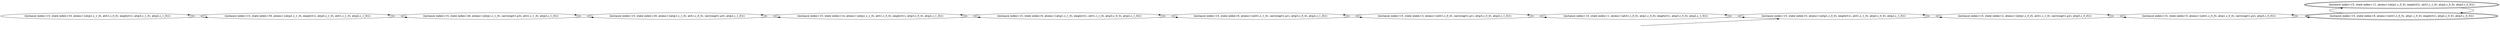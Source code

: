 digraph {
rankdir="LR"
s33[label="(instance index=15, state index=33, atoms={at(p1,c_1_0), at(t1,c_0_0), empty(t1), at(p3,c_1_0), at(p2,c_1_0)})"]
s30[label="(instance index=15, state index=30, atoms={at(p1,c_1_0), empty(t1), at(p3,c_1_0), at(t1,c_1_0), at(p2,c_1_0)})"]
s26[label="(instance index=15, state index=26, atoms={at(p1,c_1_0), carrying(t1,p3), at(t1,c_1_0), at(p2,c_1_0)})"]
s20[label="(instance index=15, state index=20, atoms={at(p1,c_1_0), at(t1,c_0_0), carrying(t1,p3), at(p2,c_1_0)})"]
s14[label="(instance index=15, state index=14, atoms={at(p1,c_1_0), at(t1,c_0_0), empty(t1), at(p3,c_0_0), at(p2,c_1_0)})"]
s9[label="(instance index=15, state index=9, atoms={at(p1,c_1_0), empty(t1), at(t1,c_1_0), at(p3,c_0_0), at(p2,c_1_0)})"]
s6[label="(instance index=15, state index=6, atoms={at(t1,c_1_0), carrying(t1,p1), at(p3,c_0_0), at(p2,c_1_0)})"]
s3[label="(instance index=15, state index=3, atoms={at(t1,c_0_0), carrying(t1,p1), at(p3,c_0_0), at(p2,c_1_0)})"]
s1[label="(instance index=15, state index=1, atoms={at(t1,c_0_0), at(p1,c_0_0), empty(t1), at(p3,c_0_0), at(p2,c_1_0)})"]
s0[label="(instance index=15, state index=0, atoms={at(p1,c_0_0), empty(t1), at(t1,c_1_0), at(p3,c_0_0), at(p2,c_1_0)})"]
s2[label="(instance index=15, state index=2, atoms={at(p1,c_0_0), at(t1,c_1_0), carrying(t1,p2), at(p3,c_0_0)})"]
s5[label="(instance index=15, state index=5, atoms={at(t1,c_0_0), at(p1,c_0_0), carrying(t1,p2), at(p3,c_0_0)})"]
s11[peripheries=2,label="(instance index=15, state index=11, atoms={at(p1,c_0_0), empty(t1), at(t1,c_1_0), at(p2,c_0_0), at(p3,c_0_0)})"]
s8[peripheries=2,label="(instance index=15, state index=8, atoms={at(t1,c_0_0), at(p1,c_0_0), empty(t1), at(p2,c_0_0), at(p3,c_0_0)})"]
Dangling [ label = "", style = invis ]
{ rank = same; Dangling }
Dangling -> s0
{ rank = same; s0}
{ rank = same; s30}
{ rank = same; s26}
{ rank = same; s20}
{ rank = same; s14}
{ rank = same; s9}
{ rank = same; s6}
{ rank = same; s3}
{ rank = same; s1}
{ rank = same; s0}
{ rank = same; s2}
{ rank = same; s5}
{ rank = same; s11,s8}
{
s33->s30
}
{
s30->s26
s30->s33
}
{
s26->s30
s26->s20
}
{
s20->s14
s20->s26
}
{
s14->s20
s14->s9
}
{
s9->s6
s9->s14
}
{
s6->s3
s6->s9
}
{
s3->s6
s3->s1
}
{
s1->s3
s1->s0
}
{
s0->s2
s0->s1
}
{
s2->s5
s2->s0
}
{
s5->s2
s5->s8
}
{
s11->s8
s8->s5
s8->s11
}
}
